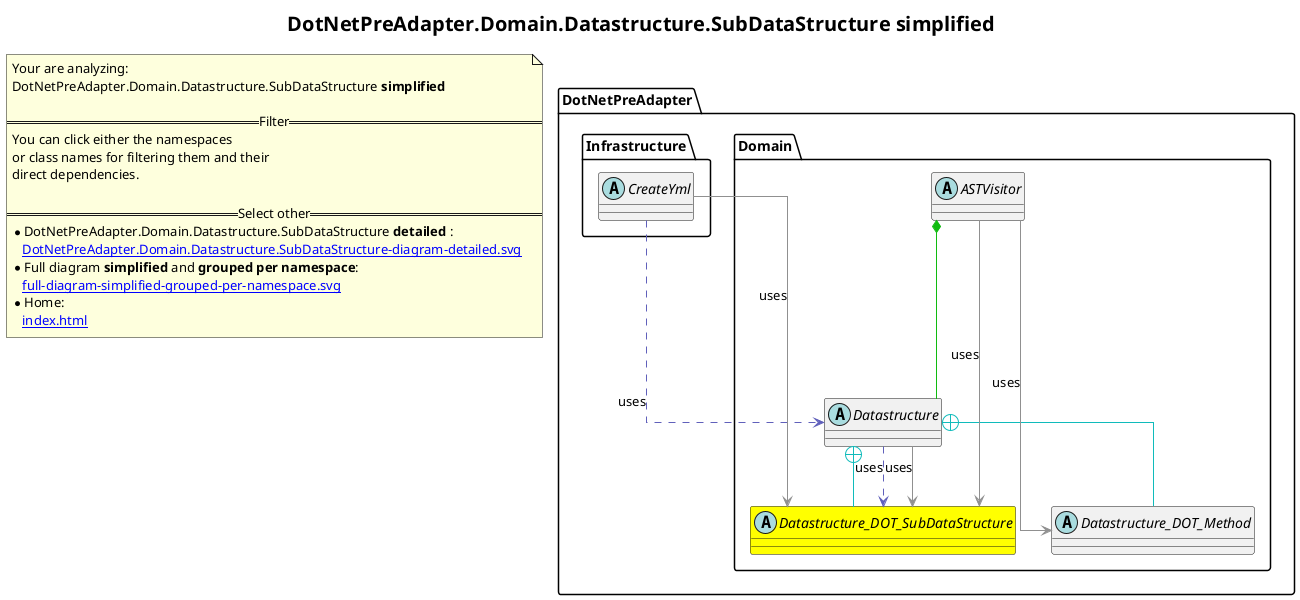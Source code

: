 @startuml
skinparam linetype ortho
title <size:20>DotNetPreAdapter.Domain.Datastructure.SubDataStructure **simplified** </size>
note "Your are analyzing:\nDotNetPreAdapter.Domain.Datastructure.SubDataStructure **simplified** \n\n==Filter==\nYou can click either the namespaces \nor class names for filtering them and their\ndirect dependencies.\n\n==Select other==\n* DotNetPreAdapter.Domain.Datastructure.SubDataStructure **detailed** :\n   [[DotNetPreAdapter.Domain.Datastructure.SubDataStructure-diagram-detailed.svg]]\n* Full diagram **simplified** and **grouped per namespace**:\n   [[full-diagram-simplified-grouped-per-namespace.svg]]\n* Home:\n   [[index.html]]" as FloatingNote
  abstract class DotNetPreAdapter.Domain.Datastructure_DOT_SubDataStructure [[DotNetPreAdapter.Domain.Datastructure.SubDataStructure-diagram-simplified.svg]] #yellow {
  }
  abstract class DotNetPreAdapter.Domain.Datastructure_DOT_Method [[DotNetPreAdapter.Domain.Datastructure.Method-diagram-simplified.svg]]  {
  }
  abstract class DotNetPreAdapter.Domain.Datastructure [[DotNetPreAdapter.Domain.Datastructure-diagram-simplified.svg]]  {
  }
  abstract class DotNetPreAdapter.Domain.ASTVisitor [[DotNetPreAdapter.Domain.ASTVisitor-diagram-simplified.svg]]  {
  }
  abstract class DotNetPreAdapter.Infrastructure.CreateYml [[DotNetPreAdapter.Infrastructure.CreateYml-diagram-simplified.svg]]  {
  }
 ' *************************************** 
 ' *************************************** 
 ' *************************************** 
' Class relations extracted from namespace:
' DotNetPreAdapter.Domain
DotNetPreAdapter.Domain.Datastructure.SubDataStructure .[#6060BB].> DotNetPreAdapter.Domain.Datastructure_DOT_Method  : uses 
DotNetPreAdapter.Domain.Datastructure +-[#10BBBB]- DotNetPreAdapter.Domain.Datastructure_DOT_Method 
DotNetPreAdapter.Domain.Datastructure +-[#10BBBB]- DotNetPreAdapter.Domain.Datastructure_DOT_SubDataStructure 
DotNetPreAdapter.Domain.Datastructure .[#6060BB].> DotNetPreAdapter.Domain.Datastructure_DOT_SubDataStructure  : uses 
DotNetPreAdapter.Domain.Datastructure -[#909090]-> DotNetPreAdapter.Domain.Datastructure_DOT_SubDataStructure  : uses 
DotNetPreAdapter.Domain.ASTVisitor *-[#10BB10]- DotNetPreAdapter.Domain.Datastructure 
DotNetPreAdapter.Domain.ASTVisitor -[#909090]-> DotNetPreAdapter.Domain.Datastructure_DOT_SubDataStructure  : uses 
DotNetPreAdapter.Domain.ASTVisitor -[#909090]-> DotNetPreAdapter.Domain.Datastructure_DOT_Method  : uses 
' Class relations extracted from namespace:
' DotNetPreAdapter.Infrastructure
DotNetPreAdapter.Infrastructure.CreateYml .[#6060BB].> DotNetPreAdapter.Domain.Datastructure  : uses 
DotNetPreAdapter.Infrastructure.CreateYml -[#909090]-> DotNetPreAdapter.Domain.Datastructure_DOT_SubDataStructure  : uses 
@enduml